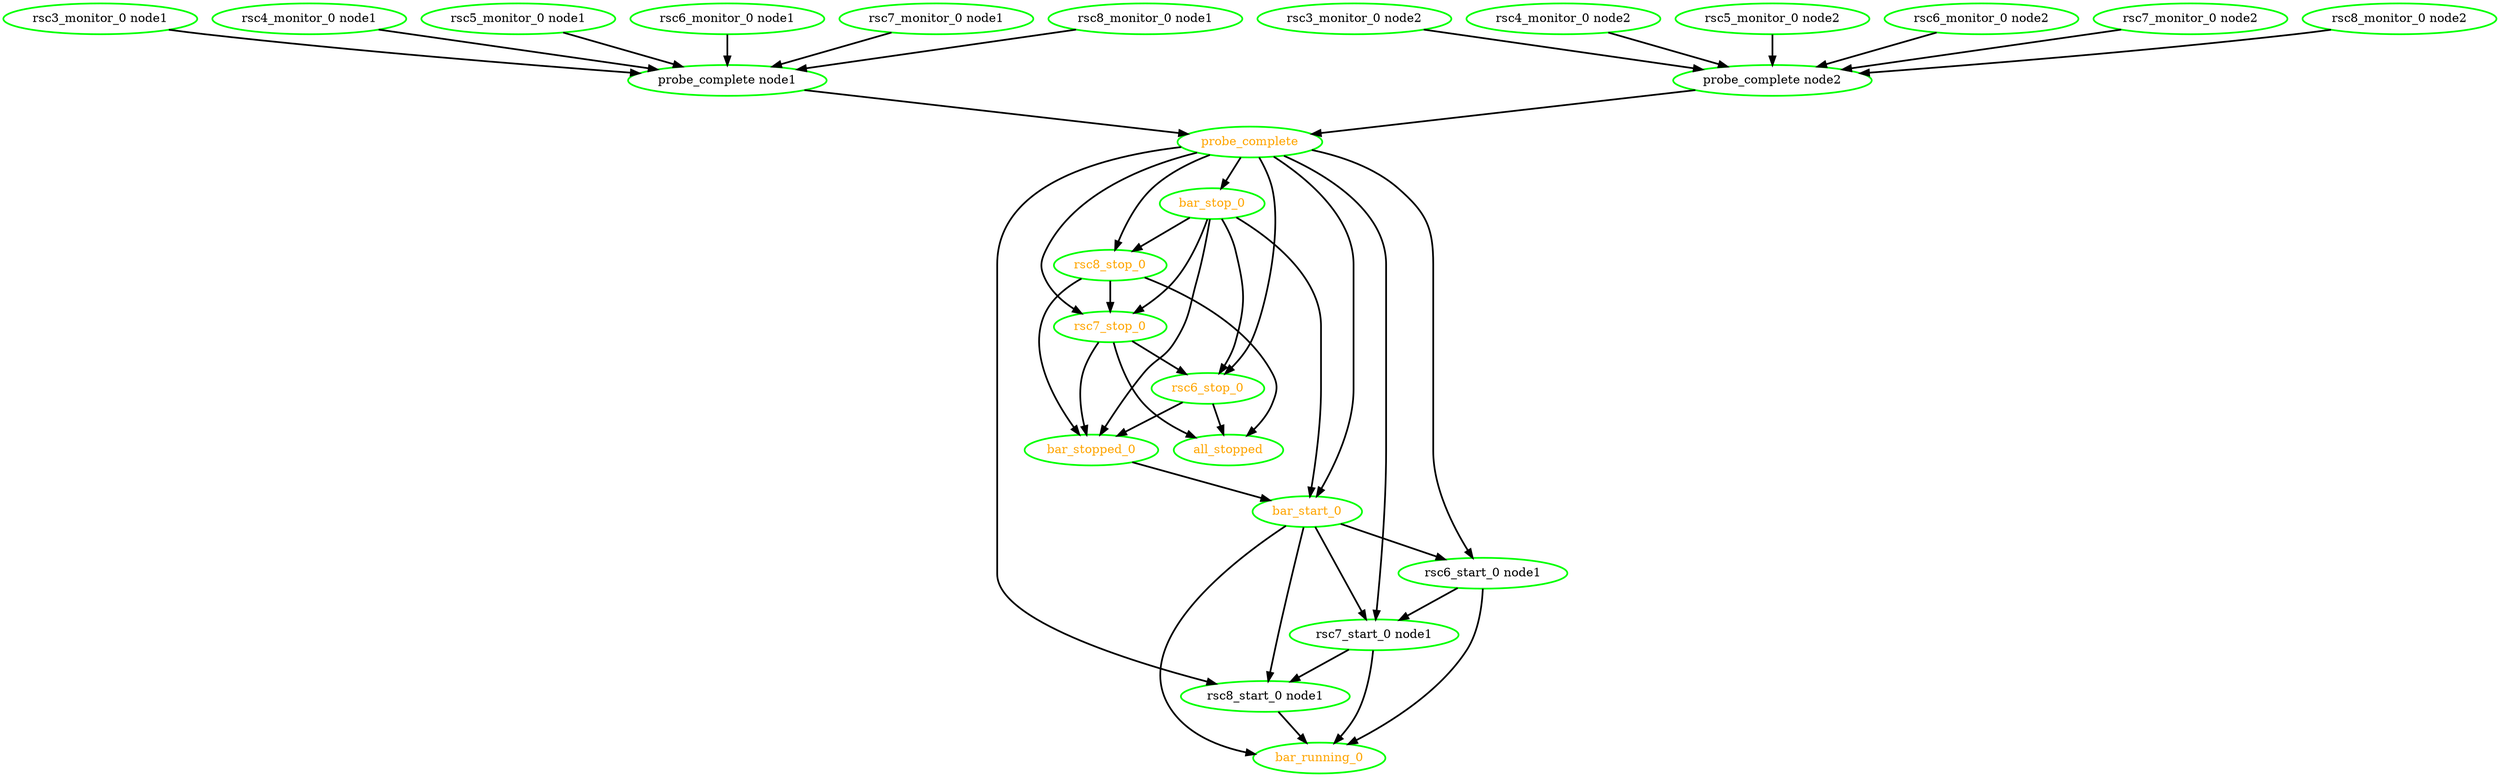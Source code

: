  digraph "g" {
"all_stopped" [ style=bold color="green" fontcolor="orange"  ]
"bar_running_0" [ style=bold color="green" fontcolor="orange"  ]
"bar_start_0" -> "bar_running_0" [ style = bold]
"bar_start_0" -> "rsc6_start_0 node1" [ style = bold]
"bar_start_0" -> "rsc7_start_0 node1" [ style = bold]
"bar_start_0" -> "rsc8_start_0 node1" [ style = bold]
"bar_start_0" [ style=bold color="green" fontcolor="orange"  ]
"bar_stop_0" -> "bar_start_0" [ style = bold]
"bar_stop_0" -> "bar_stopped_0" [ style = bold]
"bar_stop_0" -> "rsc6_stop_0" [ style = bold]
"bar_stop_0" -> "rsc7_stop_0" [ style = bold]
"bar_stop_0" -> "rsc8_stop_0" [ style = bold]
"bar_stop_0" [ style=bold color="green" fontcolor="orange"  ]
"bar_stopped_0" -> "bar_start_0" [ style = bold]
"bar_stopped_0" [ style=bold color="green" fontcolor="orange"  ]
"probe_complete node1" -> "probe_complete" [ style = bold]
"probe_complete node1" [ style=bold color="green" fontcolor="black"  ]
"probe_complete node2" -> "probe_complete" [ style = bold]
"probe_complete node2" [ style=bold color="green" fontcolor="black"  ]
"probe_complete" -> "bar_start_0" [ style = bold]
"probe_complete" -> "bar_stop_0" [ style = bold]
"probe_complete" -> "rsc6_start_0 node1" [ style = bold]
"probe_complete" -> "rsc6_stop_0" [ style = bold]
"probe_complete" -> "rsc7_start_0 node1" [ style = bold]
"probe_complete" -> "rsc7_stop_0" [ style = bold]
"probe_complete" -> "rsc8_start_0 node1" [ style = bold]
"probe_complete" -> "rsc8_stop_0" [ style = bold]
"probe_complete" [ style=bold color="green" fontcolor="orange"  ]
"rsc3_monitor_0 node1" -> "probe_complete node1" [ style = bold]
"rsc3_monitor_0 node1" [ style=bold color="green" fontcolor="black"  ]
"rsc3_monitor_0 node2" -> "probe_complete node2" [ style = bold]
"rsc3_monitor_0 node2" [ style=bold color="green" fontcolor="black"  ]
"rsc4_monitor_0 node1" -> "probe_complete node1" [ style = bold]
"rsc4_monitor_0 node1" [ style=bold color="green" fontcolor="black"  ]
"rsc4_monitor_0 node2" -> "probe_complete node2" [ style = bold]
"rsc4_monitor_0 node2" [ style=bold color="green" fontcolor="black"  ]
"rsc5_monitor_0 node1" -> "probe_complete node1" [ style = bold]
"rsc5_monitor_0 node1" [ style=bold color="green" fontcolor="black"  ]
"rsc5_monitor_0 node2" -> "probe_complete node2" [ style = bold]
"rsc5_monitor_0 node2" [ style=bold color="green" fontcolor="black"  ]
"rsc6_monitor_0 node1" -> "probe_complete node1" [ style = bold]
"rsc6_monitor_0 node1" [ style=bold color="green" fontcolor="black"  ]
"rsc6_monitor_0 node2" -> "probe_complete node2" [ style = bold]
"rsc6_monitor_0 node2" [ style=bold color="green" fontcolor="black"  ]
"rsc6_start_0 node1" -> "bar_running_0" [ style = bold]
"rsc6_start_0 node1" -> "rsc7_start_0 node1" [ style = bold]
"rsc6_start_0 node1" [ style=bold color="green" fontcolor="black"  ]
"rsc6_stop_0" -> "all_stopped" [ style = bold]
"rsc6_stop_0" -> "bar_stopped_0" [ style = bold]
"rsc6_stop_0" [ style=bold color="green" fontcolor="orange"  ]
"rsc7_monitor_0 node1" -> "probe_complete node1" [ style = bold]
"rsc7_monitor_0 node1" [ style=bold color="green" fontcolor="black"  ]
"rsc7_monitor_0 node2" -> "probe_complete node2" [ style = bold]
"rsc7_monitor_0 node2" [ style=bold color="green" fontcolor="black"  ]
"rsc7_start_0 node1" -> "bar_running_0" [ style = bold]
"rsc7_start_0 node1" -> "rsc8_start_0 node1" [ style = bold]
"rsc7_start_0 node1" [ style=bold color="green" fontcolor="black"  ]
"rsc7_stop_0" -> "all_stopped" [ style = bold]
"rsc7_stop_0" -> "bar_stopped_0" [ style = bold]
"rsc7_stop_0" -> "rsc6_stop_0" [ style = bold]
"rsc7_stop_0" [ style=bold color="green" fontcolor="orange"  ]
"rsc8_monitor_0 node1" -> "probe_complete node1" [ style = bold]
"rsc8_monitor_0 node1" [ style=bold color="green" fontcolor="black"  ]
"rsc8_monitor_0 node2" -> "probe_complete node2" [ style = bold]
"rsc8_monitor_0 node2" [ style=bold color="green" fontcolor="black"  ]
"rsc8_start_0 node1" -> "bar_running_0" [ style = bold]
"rsc8_start_0 node1" [ style=bold color="green" fontcolor="black"  ]
"rsc8_stop_0" -> "all_stopped" [ style = bold]
"rsc8_stop_0" -> "bar_stopped_0" [ style = bold]
"rsc8_stop_0" -> "rsc7_stop_0" [ style = bold]
"rsc8_stop_0" [ style=bold color="green" fontcolor="orange"  ]
}

